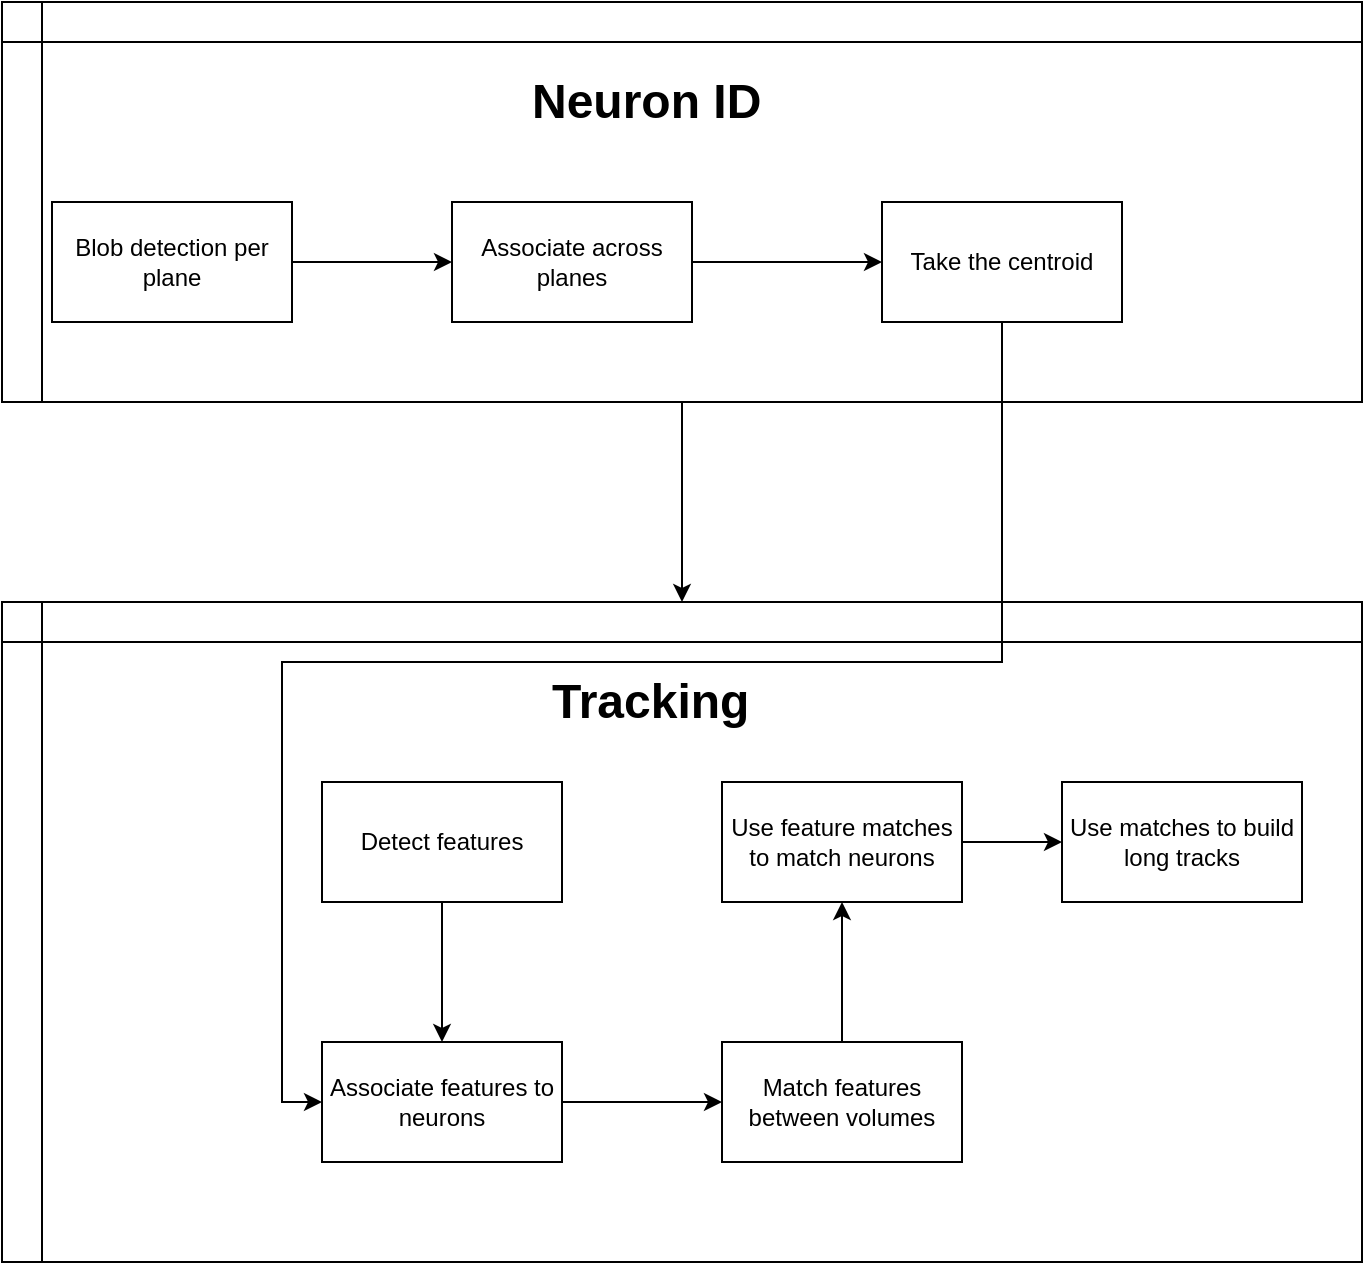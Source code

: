 <mxfile version="13.9.9" type="device"><diagram id="Xu3iQlHIvVn7pCVxeV14" name="Page-1"><mxGraphModel dx="2785" dy="1118" grid="1" gridSize="10" guides="1" tooltips="1" connect="1" arrows="1" fold="1" page="1" pageScale="1" pageWidth="850" pageHeight="1100" math="0" shadow="0"><root><mxCell id="0"/><mxCell id="1" parent="0"/><mxCell id="m1d04_90bKvdR-wlV4t0-13" style="edgeStyle=orthogonalEdgeStyle;rounded=0;orthogonalLoop=1;jettySize=auto;html=1;exitX=0.5;exitY=1;exitDx=0;exitDy=0;entryX=0.5;entryY=0;entryDx=0;entryDy=0;" edge="1" parent="1" source="m1d04_90bKvdR-wlV4t0-3" target="m1d04_90bKvdR-wlV4t0-6"><mxGeometry relative="1" as="geometry"/></mxCell><mxCell id="m1d04_90bKvdR-wlV4t0-3" value="" style="shape=internalStorage;whiteSpace=wrap;html=1;backgroundOutline=1;fontFamily=Helvetica;fontSize=12;fontColor=#000000;align=center;strokeColor=#000000;fillColor=#ffffff;" vertex="1" parent="1"><mxGeometry x="90" y="160" width="680" height="200" as="geometry"/></mxCell><mxCell id="m1d04_90bKvdR-wlV4t0-4" value="&lt;h1&gt;Neuron ID&lt;/h1&gt;" style="text;html=1;strokeColor=none;fillColor=none;spacing=5;spacingTop=-20;whiteSpace=wrap;overflow=hidden;rounded=0;" vertex="1" parent="1"><mxGeometry x="350" y="190" width="150" height="40" as="geometry"/></mxCell><mxCell id="m1d04_90bKvdR-wlV4t0-6" value="" style="shape=internalStorage;whiteSpace=wrap;html=1;backgroundOutline=1;fontFamily=Helvetica;fontSize=12;fontColor=#000000;align=center;strokeColor=#000000;fillColor=#ffffff;" vertex="1" parent="1"><mxGeometry x="90" y="460" width="680" height="330" as="geometry"/></mxCell><mxCell id="m1d04_90bKvdR-wlV4t0-7" value="&lt;h1&gt;Tracking&lt;/h1&gt;" style="text;html=1;strokeColor=none;fillColor=none;spacing=5;spacingTop=-20;whiteSpace=wrap;overflow=hidden;rounded=0;" vertex="1" parent="1"><mxGeometry x="360" y="490" width="150" height="40" as="geometry"/></mxCell><mxCell id="m1d04_90bKvdR-wlV4t0-10" value="" style="edgeStyle=orthogonalEdgeStyle;rounded=0;orthogonalLoop=1;jettySize=auto;html=1;" edge="1" parent="1" source="m1d04_90bKvdR-wlV4t0-8" target="m1d04_90bKvdR-wlV4t0-9"><mxGeometry relative="1" as="geometry"/></mxCell><mxCell id="m1d04_90bKvdR-wlV4t0-8" value="Blob detection per plane" style="rounded=0;whiteSpace=wrap;html=1;" vertex="1" parent="1"><mxGeometry x="115" y="260" width="120" height="60" as="geometry"/></mxCell><mxCell id="m1d04_90bKvdR-wlV4t0-12" value="" style="edgeStyle=orthogonalEdgeStyle;rounded=0;orthogonalLoop=1;jettySize=auto;html=1;" edge="1" parent="1" source="m1d04_90bKvdR-wlV4t0-9" target="m1d04_90bKvdR-wlV4t0-11"><mxGeometry relative="1" as="geometry"/></mxCell><mxCell id="m1d04_90bKvdR-wlV4t0-9" value="Associate across planes" style="whiteSpace=wrap;html=1;rounded=0;" vertex="1" parent="1"><mxGeometry x="315" y="260" width="120" height="60" as="geometry"/></mxCell><mxCell id="m1d04_90bKvdR-wlV4t0-22" style="edgeStyle=orthogonalEdgeStyle;rounded=0;orthogonalLoop=1;jettySize=auto;html=1;exitX=0.5;exitY=1;exitDx=0;exitDy=0;entryX=0;entryY=0.5;entryDx=0;entryDy=0;" edge="1" parent="1" source="m1d04_90bKvdR-wlV4t0-11" target="m1d04_90bKvdR-wlV4t0-15"><mxGeometry relative="1" as="geometry"><Array as="points"><mxPoint x="590" y="490"/><mxPoint x="230" y="490"/><mxPoint x="230" y="710"/></Array></mxGeometry></mxCell><mxCell id="m1d04_90bKvdR-wlV4t0-11" value="Take the centroid" style="whiteSpace=wrap;html=1;rounded=0;" vertex="1" parent="1"><mxGeometry x="530" y="260" width="120" height="60" as="geometry"/></mxCell><mxCell id="m1d04_90bKvdR-wlV4t0-16" value="" style="edgeStyle=orthogonalEdgeStyle;rounded=0;orthogonalLoop=1;jettySize=auto;html=1;" edge="1" parent="1" source="m1d04_90bKvdR-wlV4t0-14" target="m1d04_90bKvdR-wlV4t0-15"><mxGeometry relative="1" as="geometry"/></mxCell><mxCell id="m1d04_90bKvdR-wlV4t0-14" value="Detect features" style="rounded=0;whiteSpace=wrap;html=1;" vertex="1" parent="1"><mxGeometry x="250" y="550" width="120" height="60" as="geometry"/></mxCell><mxCell id="m1d04_90bKvdR-wlV4t0-18" value="" style="edgeStyle=orthogonalEdgeStyle;rounded=0;orthogonalLoop=1;jettySize=auto;html=1;" edge="1" parent="1" source="m1d04_90bKvdR-wlV4t0-15" target="m1d04_90bKvdR-wlV4t0-17"><mxGeometry relative="1" as="geometry"/></mxCell><mxCell id="m1d04_90bKvdR-wlV4t0-15" value="Associate features to neurons" style="rounded=0;whiteSpace=wrap;html=1;" vertex="1" parent="1"><mxGeometry x="250" y="680" width="120" height="60" as="geometry"/></mxCell><mxCell id="m1d04_90bKvdR-wlV4t0-20" value="" style="edgeStyle=orthogonalEdgeStyle;rounded=0;orthogonalLoop=1;jettySize=auto;html=1;" edge="1" parent="1" source="m1d04_90bKvdR-wlV4t0-17" target="m1d04_90bKvdR-wlV4t0-19"><mxGeometry relative="1" as="geometry"/></mxCell><mxCell id="m1d04_90bKvdR-wlV4t0-17" value="Match features between volumes" style="rounded=0;whiteSpace=wrap;html=1;" vertex="1" parent="1"><mxGeometry x="450" y="680" width="120" height="60" as="geometry"/></mxCell><mxCell id="m1d04_90bKvdR-wlV4t0-24" value="" style="edgeStyle=orthogonalEdgeStyle;rounded=0;orthogonalLoop=1;jettySize=auto;html=1;" edge="1" parent="1" source="m1d04_90bKvdR-wlV4t0-19" target="m1d04_90bKvdR-wlV4t0-23"><mxGeometry relative="1" as="geometry"/></mxCell><mxCell id="m1d04_90bKvdR-wlV4t0-19" value="Use feature matches to match neurons" style="rounded=0;whiteSpace=wrap;html=1;" vertex="1" parent="1"><mxGeometry x="450" y="550" width="120" height="60" as="geometry"/></mxCell><mxCell id="m1d04_90bKvdR-wlV4t0-23" value="Use matches to build long tracks" style="rounded=0;whiteSpace=wrap;html=1;" vertex="1" parent="1"><mxGeometry x="620" y="550" width="120" height="60" as="geometry"/></mxCell></root></mxGraphModel></diagram></mxfile>